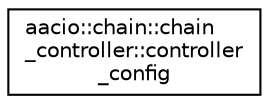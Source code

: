 digraph "Graphical Class Hierarchy"
{
  edge [fontname="Helvetica",fontsize="10",labelfontname="Helvetica",labelfontsize="10"];
  node [fontname="Helvetica",fontsize="10",shape=record];
  rankdir="LR";
  Node0 [label="aacio::chain::chain\l_controller::controller\l_config",height=0.2,width=0.4,color="black", fillcolor="white", style="filled",URL="$structaacio_1_1chain_1_1chain__controller_1_1controller__config.html"];
}
